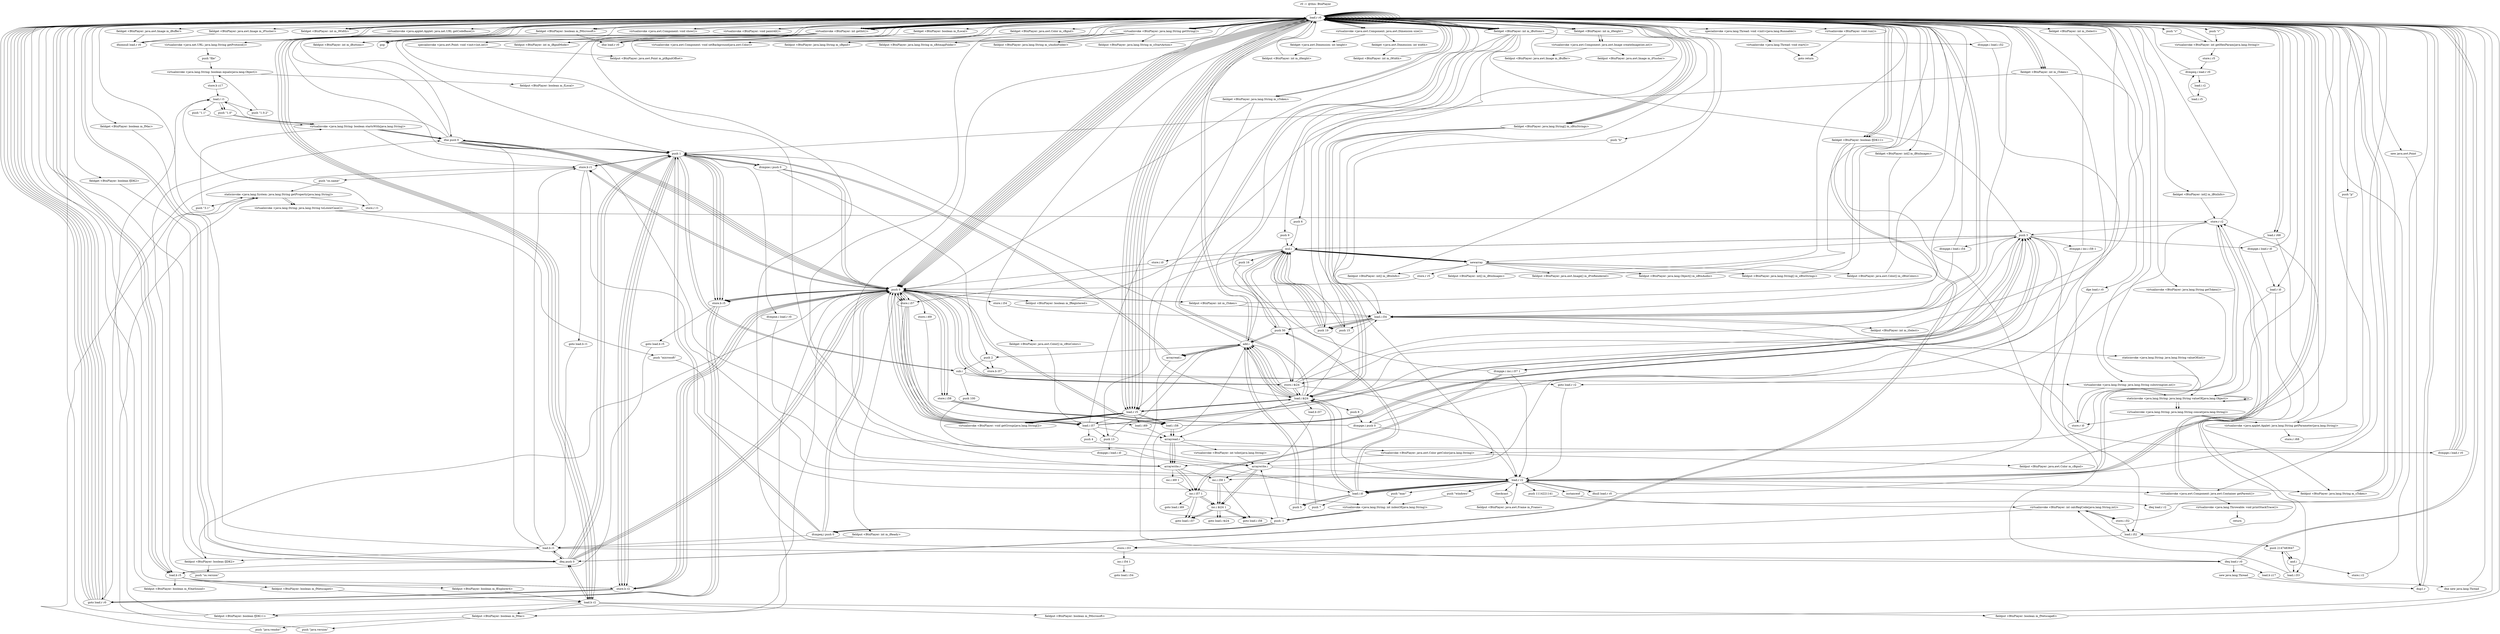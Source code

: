 digraph "" {
    "r0 := @this: BtnPlayer"
    "load.r r0"
    "r0 := @this: BtnPlayer"->"load.r r0";
    "load.r r0"->"load.r r0";
    "virtualinvoke <java.applet.Applet: java.net.URL getCodeBase()>"
    "load.r r0"->"virtualinvoke <java.applet.Applet: java.net.URL getCodeBase()>";
    "virtualinvoke <java.net.URL: java.lang.String getProtocol()>"
    "virtualinvoke <java.applet.Applet: java.net.URL getCodeBase()>"->"virtualinvoke <java.net.URL: java.lang.String getProtocol()>";
    "push \"file\""
    "virtualinvoke <java.net.URL: java.lang.String getProtocol()>"->"push \"file\"";
    "virtualinvoke <java.lang.String: boolean equals(java.lang.Object)>"
    "push \"file\""->"virtualinvoke <java.lang.String: boolean equals(java.lang.Object)>";
    "fieldput <BtnPlayer: boolean m_fLocal>"
    "virtualinvoke <java.lang.String: boolean equals(java.lang.Object)>"->"fieldput <BtnPlayer: boolean m_fLocal>";
    "fieldput <BtnPlayer: boolean m_fLocal>"->"load.r r0";
    "push 0"
    "load.r r0"->"push 0";
    "fieldput <BtnPlayer: boolean fJDK11>"
    "push 0"->"fieldput <BtnPlayer: boolean fJDK11>";
    "fieldput <BtnPlayer: boolean fJDK11>"->"load.r r0";
    "load.r r0"->"push 0";
    "fieldput <BtnPlayer: boolean fJDK2>"
    "push 0"->"fieldput <BtnPlayer: boolean fJDK2>";
    "fieldput <BtnPlayer: boolean fJDK2>"->"load.r r0";
    "load.r r0"->"push 0";
    "fieldput <BtnPlayer: boolean m_fMac>"
    "push 0"->"fieldput <BtnPlayer: boolean m_fMac>";
    "push \"java.version\""
    "fieldput <BtnPlayer: boolean m_fMac>"->"push \"java.version\"";
    "staticinvoke <java.lang.System: java.lang.String getProperty(java.lang.String)>"
    "push \"java.version\""->"staticinvoke <java.lang.System: java.lang.String getProperty(java.lang.String)>";
    "store.r r1"
    "staticinvoke <java.lang.System: java.lang.String getProperty(java.lang.String)>"->"store.r r1";
    "load.r r1"
    "store.r r1"->"load.r r1";
    "push \"1.0.2\""
    "load.r r1"->"push \"1.0.2\"";
    "push \"1.0.2\""->"virtualinvoke <java.lang.String: boolean equals(java.lang.Object)>";
    "store.b z17"
    "virtualinvoke <java.lang.String: boolean equals(java.lang.Object)>"->"store.b z17";
    "store.b z17"->"load.r r1";
    "push \"1.0\""
    "load.r r1"->"push \"1.0\"";
    "virtualinvoke <java.lang.String: boolean startsWith(java.lang.String)>"
    "push \"1.0\""->"virtualinvoke <java.lang.String: boolean startsWith(java.lang.String)>";
    "ifne push 0"
    "virtualinvoke <java.lang.String: boolean startsWith(java.lang.String)>"->"ifne push 0";
    "push 1"
    "ifne push 0"->"push 1";
    "store.b r2"
    "push 1"->"store.b r2";
    "goto load.r r0"
    "store.b r2"->"goto load.r r0";
    "goto load.r r0"->"load.r r0";
    "load.b r2"
    "load.r r0"->"load.b r2";
    "load.b r2"->"fieldput <BtnPlayer: boolean fJDK11>";
    "fieldput <BtnPlayer: boolean fJDK11>"->"load.r r1";
    "push \"1.1\""
    "load.r r1"->"push \"1.1\"";
    "push \"1.1\""->"virtualinvoke <java.lang.String: boolean startsWith(java.lang.String)>";
    "virtualinvoke <java.lang.String: boolean startsWith(java.lang.String)>"->"ifne push 0";
    "ifne push 0"->"load.r r1";
    "load.r r1"->"push \"1.0\"";
    "push \"1.0\""->"virtualinvoke <java.lang.String: boolean startsWith(java.lang.String)>";
    "virtualinvoke <java.lang.String: boolean startsWith(java.lang.String)>"->"ifne push 0";
    "ifne push 0"->"push 1";
    "store.b r1"
    "push 1"->"store.b r1";
    "store.b r1"->"goto load.r r0";
    "goto load.r r0"->"load.r r0";
    "load.b r1"
    "load.r r0"->"load.b r1";
    "load.b r1"->"fieldput <BtnPlayer: boolean fJDK2>";
    "push \"os.version\""
    "fieldput <BtnPlayer: boolean fJDK2>"->"push \"os.version\"";
    "push \"os.version\""->"staticinvoke <java.lang.System: java.lang.String getProperty(java.lang.String)>";
    "push \"3.1\""
    "staticinvoke <java.lang.System: java.lang.String getProperty(java.lang.String)>"->"push \"3.1\"";
    "push \"3.1\""->"virtualinvoke <java.lang.String: boolean startsWith(java.lang.String)>";
    "virtualinvoke <java.lang.String: boolean startsWith(java.lang.String)>"->"store.b r1";
    "push \"os.name\""
    "store.b r1"->"push \"os.name\"";
    "push \"os.name\""->"staticinvoke <java.lang.System: java.lang.String getProperty(java.lang.String)>";
    "virtualinvoke <java.lang.String: java.lang.String toLowerCase()>"
    "staticinvoke <java.lang.System: java.lang.String getProperty(java.lang.String)>"->"virtualinvoke <java.lang.String: java.lang.String toLowerCase()>";
    "store.r r2"
    "virtualinvoke <java.lang.String: java.lang.String toLowerCase()>"->"store.r r2";
    "load.r r2"
    "store.r r2"->"load.r r2";
    "push \"windows\""
    "load.r r2"->"push \"windows\"";
    "virtualinvoke <java.lang.String: int indexOf(java.lang.String)>"
    "push \"windows\""->"virtualinvoke <java.lang.String: int indexOf(java.lang.String)>";
    "push -1"
    "virtualinvoke <java.lang.String: int indexOf(java.lang.String)>"->"push -1";
    "ifcmpeq.i push 0"
    "push -1"->"ifcmpeq.i push 0";
    "ifcmpeq.i push 0"->"load.b r1";
    "load.b r1"->"ifne push 0";
    "ifne push 0"->"push 1";
    "push 1"->"store.b r1";
    "goto load.b r1"
    "store.b r1"->"goto load.b r1";
    "goto load.b r1"->"load.b r1";
    "load.b r1"->"store.b r1";
    "store.b r1"->"load.r r2";
    "push \"mac\""
    "load.r r2"->"push \"mac\"";
    "push \"mac\""->"virtualinvoke <java.lang.String: int indexOf(java.lang.String)>";
    "virtualinvoke <java.lang.String: int indexOf(java.lang.String)>"->"push -1";
    "push -1"->"ifcmpeq.i push 0";
    "ifcmpeq.i push 0"->"push 1";
    "push 1"->"store.b r2";
    "store.b r2"->"goto load.r r0";
    "goto load.r r0"->"load.r r0";
    "load.r r0"->"load.b r2";
    "load.b r2"->"fieldput <BtnPlayer: boolean m_fMac>";
    "push \"java.vendor\""
    "fieldput <BtnPlayer: boolean m_fMac>"->"push \"java.vendor\"";
    "push \"java.vendor\""->"staticinvoke <java.lang.System: java.lang.String getProperty(java.lang.String)>";
    "staticinvoke <java.lang.System: java.lang.String getProperty(java.lang.String)>"->"virtualinvoke <java.lang.String: java.lang.String toLowerCase()>";
    "push \"microsoft\""
    "virtualinvoke <java.lang.String: java.lang.String toLowerCase()>"->"push \"microsoft\"";
    "push \"microsoft\""->"virtualinvoke <java.lang.String: int indexOf(java.lang.String)>";
    "virtualinvoke <java.lang.String: int indexOf(java.lang.String)>"->"push -1";
    "push -1"->"ifcmpeq.i push 0";
    "ifcmpeq.i push 0"->"push 1";
    "push 1"->"store.b r2";
    "store.b r2"->"goto load.r r0";
    "goto load.r r0"->"load.r r0";
    "load.r r0"->"load.b r2";
    "fieldput <BtnPlayer: boolean m_fMicrosoft>"
    "load.b r2"->"fieldput <BtnPlayer: boolean m_fMicrosoft>";
    "fieldput <BtnPlayer: boolean m_fMicrosoft>"->"load.r r0";
    "fieldget <BtnPlayer: boolean m_fMicrosoft>"
    "load.r r0"->"fieldget <BtnPlayer: boolean m_fMicrosoft>";
    "fieldget <BtnPlayer: boolean m_fMicrosoft>"->"ifne push 0";
    "ifne push 0"->"push 1";
    "store.b r5"
    "push 1"->"store.b r5";
    "goto load.b r5"
    "store.b r5"->"goto load.b r5";
    "load.b r5"
    "goto load.b r5"->"load.b r5";
    "load.b r5"->"store.b r2";
    "store.b r2"->"load.r r0";
    "load.r r0"->"fieldget <BtnPlayer: boolean m_fMicrosoft>";
    "ifne load.r r0"
    "fieldget <BtnPlayer: boolean m_fMicrosoft>"->"ifne load.r r0";
    "ifne load.r r0"->"load.r r0";
    "fieldget <BtnPlayer: boolean m_fMac>"
    "load.r r0"->"fieldget <BtnPlayer: boolean m_fMac>";
    "ifeq push 0"
    "fieldget <BtnPlayer: boolean m_fMac>"->"ifeq push 0";
    "ifeq push 0"->"load.b r5";
    "load.b r5"->"ifne push 0";
    "ifne push 0"->"load.r r0";
    "fieldget <BtnPlayer: boolean fJDK11>"
    "load.r r0"->"fieldget <BtnPlayer: boolean fJDK11>";
    "fieldget <BtnPlayer: boolean fJDK11>"->"ifeq push 0";
    "ifeq push 0"->"push 1";
    "push 1"->"store.b r5";
    "store.b r5"->"goto load.r r0";
    "goto load.r r0"->"load.r r0";
    "load.r r0"->"load.b r5";
    "fieldput <BtnPlayer: boolean m_fExplorer4>"
    "load.b r5"->"fieldput <BtnPlayer: boolean m_fExplorer4>";
    "fieldput <BtnPlayer: boolean m_fExplorer4>"->"load.b r2";
    "load.b r2"->"ifeq push 0";
    "ifeq push 0"->"load.r r0";
    "load.r r0"->"fieldget <BtnPlayer: boolean fJDK11>";
    "fieldget <BtnPlayer: boolean fJDK11>"->"ifeq push 0";
    "ifeq push 0"->"load.b r1";
    "load.b r1"->"ifeq push 0";
    "ifeq push 0"->"push 1";
    "push 1"->"store.b r5";
    "store.b r5"->"goto load.r r0";
    "goto load.r r0"->"load.r r0";
    "load.r r0"->"load.b r5";
    "fieldput <BtnPlayer: boolean m_fNetscape4>"
    "load.b r5"->"fieldput <BtnPlayer: boolean m_fNetscape4>";
    "fieldput <BtnPlayer: boolean m_fNetscape4>"->"load.b r2";
    "load.b r2"->"ifeq push 0";
    "ifeq push 0"->"load.r r0";
    "fieldget <BtnPlayer: boolean fJDK2>"
    "load.r r0"->"fieldget <BtnPlayer: boolean fJDK2>";
    "fieldget <BtnPlayer: boolean fJDK2>"->"ifeq push 0";
    "ifeq push 0"->"push 1";
    "push 1"->"store.b r2";
    "store.b r2"->"goto load.r r0";
    "goto load.r r0"->"load.r r0";
    "load.r r0"->"load.b r2";
    "fieldput <BtnPlayer: boolean m_fNetscape6>"
    "load.b r2"->"fieldput <BtnPlayer: boolean m_fNetscape6>";
    "fieldput <BtnPlayer: boolean m_fNetscape6>"->"load.r r0";
    "load.r r0"->"load.r r0";
    "virtualinvoke <java.awt.Component: java.awt.Dimension size()>"
    "load.r r0"->"virtualinvoke <java.awt.Component: java.awt.Dimension size()>";
    "fieldget <java.awt.Dimension: int width>"
    "virtualinvoke <java.awt.Component: java.awt.Dimension size()>"->"fieldget <java.awt.Dimension: int width>";
    "fieldput <BtnPlayer: int m_iWidth>"
    "fieldget <java.awt.Dimension: int width>"->"fieldput <BtnPlayer: int m_iWidth>";
    "fieldput <BtnPlayer: int m_iWidth>"->"load.r r0";
    "load.r r0"->"load.r r0";
    "load.r r0"->"virtualinvoke <java.awt.Component: java.awt.Dimension size()>";
    "fieldget <java.awt.Dimension: int height>"
    "virtualinvoke <java.awt.Component: java.awt.Dimension size()>"->"fieldget <java.awt.Dimension: int height>";
    "fieldput <BtnPlayer: int m_iHeight>"
    "fieldget <java.awt.Dimension: int height>"->"fieldput <BtnPlayer: int m_iHeight>";
    "fieldput <BtnPlayer: int m_iHeight>"->"load.r r0";
    "fieldget <BtnPlayer: java.awt.Image m_iBuffer>"
    "load.r r0"->"fieldget <BtnPlayer: java.awt.Image m_iBuffer>";
    "ifnonnull load.r r0"
    "fieldget <BtnPlayer: java.awt.Image m_iBuffer>"->"ifnonnull load.r r0";
    "ifnonnull load.r r0"->"load.r r0";
    "load.r r0"->"load.r r0";
    "load.r r0"->"load.r r0";
    "fieldget <BtnPlayer: int m_iWidth>"
    "load.r r0"->"fieldget <BtnPlayer: int m_iWidth>";
    "fieldget <BtnPlayer: int m_iWidth>"->"load.r r0";
    "fieldget <BtnPlayer: int m_iHeight>"
    "load.r r0"->"fieldget <BtnPlayer: int m_iHeight>";
    "virtualinvoke <java.awt.Component: java.awt.Image createImage(int,int)>"
    "fieldget <BtnPlayer: int m_iHeight>"->"virtualinvoke <java.awt.Component: java.awt.Image createImage(int,int)>";
    "fieldput <BtnPlayer: java.awt.Image m_iBuffer>"
    "virtualinvoke <java.awt.Component: java.awt.Image createImage(int,int)>"->"fieldput <BtnPlayer: java.awt.Image m_iBuffer>";
    "fieldput <BtnPlayer: java.awt.Image m_iBuffer>"->"load.r r0";
    "fieldget <BtnPlayer: java.awt.Image m_iFlusher>"
    "load.r r0"->"fieldget <BtnPlayer: java.awt.Image m_iFlusher>";
    "fieldget <BtnPlayer: java.awt.Image m_iFlusher>"->"ifnonnull load.r r0";
    "ifnonnull load.r r0"->"load.r r0";
    "load.r r0"->"load.r r0";
    "load.r r0"->"load.r r0";
    "load.r r0"->"fieldget <BtnPlayer: int m_iWidth>";
    "fieldget <BtnPlayer: int m_iWidth>"->"load.r r0";
    "load.r r0"->"fieldget <BtnPlayer: int m_iHeight>";
    "fieldget <BtnPlayer: int m_iHeight>"->"virtualinvoke <java.awt.Component: java.awt.Image createImage(int,int)>";
    "fieldput <BtnPlayer: java.awt.Image m_iFlusher>"
    "virtualinvoke <java.awt.Component: java.awt.Image createImage(int,int)>"->"fieldput <BtnPlayer: java.awt.Image m_iFlusher>";
    "fieldput <BtnPlayer: java.awt.Image m_iFlusher>"->"load.r r0";
    "virtualinvoke <java.awt.Component: java.awt.Container getParent()>"
    "load.r r0"->"virtualinvoke <java.awt.Component: java.awt.Container getParent()>";
    "virtualinvoke <java.awt.Component: java.awt.Container getParent()>"->"store.r r2";
    "store.r r2"->"load.r r2";
    "ifnull load.r r0"
    "load.r r2"->"ifnull load.r r0";
    "ifnull load.r r0"->"load.r r2";
    "instanceof"
    "load.r r2"->"instanceof";
    "ifeq load.r r2"
    "instanceof"->"ifeq load.r r2";
    "ifeq load.r r2"->"load.r r0";
    "load.r r0"->"load.r r2";
    "checkcast"
    "load.r r2"->"checkcast";
    "fieldput <BtnPlayer: java.awt.Frame m_Frame>"
    "checkcast"->"fieldput <BtnPlayer: java.awt.Frame m_Frame>";
    "fieldput <BtnPlayer: java.awt.Frame m_Frame>"->"load.r r2";
    "load.r r2"->"virtualinvoke <java.awt.Component: java.awt.Container getParent()>";
    "virtualinvoke <java.awt.Component: java.awt.Container getParent()>"->"store.r r2";
    "goto load.r r2"
    "store.r r2"->"goto load.r r2";
    "virtualinvoke <java.lang.Throwable: void printStackTrace()>"
    "virtualinvoke <java.awt.Component: java.awt.Container getParent()>"->"virtualinvoke <java.lang.Throwable: void printStackTrace()>";
    "return"
    "virtualinvoke <java.lang.Throwable: void printStackTrace()>"->"return";
    "ifnull load.r r0"->"load.r r0";
    "push \"p\""
    "load.r r0"->"push \"p\"";
    "virtualinvoke <java.applet.Applet: java.lang.String getParameter(java.lang.String)>"
    "push \"p\""->"virtualinvoke <java.applet.Applet: java.lang.String getParameter(java.lang.String)>";
    "virtualinvoke <java.applet.Applet: java.lang.String getParameter(java.lang.String)>"->"store.r r2";
    "store.r r2"->"load.r r0";
    "load.r r0"->"load.r r2";
    "fieldput <BtnPlayer: java.lang.String m_sToken>"
    "load.r r2"->"fieldput <BtnPlayer: java.lang.String m_sToken>";
    "fieldput <BtnPlayer: java.lang.String m_sToken>"->"load.r r0";
    "load.r r0"->"push 0";
    "fieldput <BtnPlayer: int m_iToken>"
    "push 0"->"fieldput <BtnPlayer: int m_iToken>";
    "fieldput <BtnPlayer: int m_iToken>"->"load.r r0";
    "load.r r0"->"load.r r0";
    "virtualinvoke <BtnPlayer: int getInt()>"
    "load.r r0"->"virtualinvoke <BtnPlayer: int getInt()>";
    "fieldput <BtnPlayer: int m_iButtons>"
    "virtualinvoke <BtnPlayer: int getInt()>"->"fieldput <BtnPlayer: int m_iButtons>";
    "fieldput <BtnPlayer: int m_iButtons>"->"load.r r0";
    "load.r r0"->"virtualinvoke <BtnPlayer: int getInt()>";
    "pop"
    "virtualinvoke <BtnPlayer: int getInt()>"->"pop";
    "pop"->"load.r r0";
    "load.r r0"->"virtualinvoke <BtnPlayer: int getInt()>";
    "virtualinvoke <BtnPlayer: int getInt()>"->"pop";
    "pop"->"load.r r0";
    "load.r r0"->"load.r r0";
    "load.r r0"->"load.r r0";
    "virtualinvoke <BtnPlayer: java.lang.String getToken()>"
    "load.r r0"->"virtualinvoke <BtnPlayer: java.lang.String getToken()>";
    "virtualinvoke <BtnPlayer: java.awt.Color getColor(java.lang.String)>"
    "virtualinvoke <BtnPlayer: java.lang.String getToken()>"->"virtualinvoke <BtnPlayer: java.awt.Color getColor(java.lang.String)>";
    "fieldput <BtnPlayer: java.awt.Color m_cBgnd>"
    "virtualinvoke <BtnPlayer: java.awt.Color getColor(java.lang.String)>"->"fieldput <BtnPlayer: java.awt.Color m_cBgnd>";
    "fieldput <BtnPlayer: java.awt.Color m_cBgnd>"->"load.r r0";
    "load.r r0"->"load.r r0";
    "fieldget <BtnPlayer: java.awt.Color m_cBgnd>"
    "load.r r0"->"fieldget <BtnPlayer: java.awt.Color m_cBgnd>";
    "virtualinvoke <java.awt.Component: void setBackground(java.awt.Color)>"
    "fieldget <BtnPlayer: java.awt.Color m_cBgnd>"->"virtualinvoke <java.awt.Component: void setBackground(java.awt.Color)>";
    "virtualinvoke <java.awt.Component: void setBackground(java.awt.Color)>"->"load.r r0";
    "virtualinvoke <java.awt.Component: void show()>"
    "load.r r0"->"virtualinvoke <java.awt.Component: void show()>";
    "virtualinvoke <java.awt.Component: void show()>"->"load.r r0";
    "virtualinvoke <BtnPlayer: void paintAll()>"
    "load.r r0"->"virtualinvoke <BtnPlayer: void paintAll()>";
    "virtualinvoke <BtnPlayer: void paintAll()>"->"load.r r0";
    "load.r r0"->"load.r r0";
    "load.r r0"->"virtualinvoke <BtnPlayer: int getInt()>";
    "fieldput <BtnPlayer: int m_iBgndMode>"
    "virtualinvoke <BtnPlayer: int getInt()>"->"fieldput <BtnPlayer: int m_iBgndMode>";
    "fieldput <BtnPlayer: int m_iBgndMode>"->"load.r r0";
    "load.r r0"->"load.r r0";
    "virtualinvoke <BtnPlayer: java.lang.String getString()>"
    "load.r r0"->"virtualinvoke <BtnPlayer: java.lang.String getString()>";
    "fieldput <BtnPlayer: java.lang.String m_sBgnd>"
    "virtualinvoke <BtnPlayer: java.lang.String getString()>"->"fieldput <BtnPlayer: java.lang.String m_sBgnd>";
    "fieldput <BtnPlayer: java.lang.String m_sBgnd>"->"load.r r0";
    "new java.awt.Point"
    "load.r r0"->"new java.awt.Point";
    "dup1.r"
    "new java.awt.Point"->"dup1.r";
    "dup1.r"->"load.r r0";
    "load.r r0"->"virtualinvoke <BtnPlayer: int getInt()>";
    "virtualinvoke <BtnPlayer: int getInt()>"->"load.r r0";
    "load.r r0"->"virtualinvoke <BtnPlayer: int getInt()>";
    "specialinvoke <java.awt.Point: void <init>(int,int)>"
    "virtualinvoke <BtnPlayer: int getInt()>"->"specialinvoke <java.awt.Point: void <init>(int,int)>";
    "fieldput <BtnPlayer: java.awt.Point m_ptBgndOffset>"
    "specialinvoke <java.awt.Point: void <init>(int,int)>"->"fieldput <BtnPlayer: java.awt.Point m_ptBgndOffset>";
    "fieldput <BtnPlayer: java.awt.Point m_ptBgndOffset>"->"load.r r0";
    "load.r r0"->"virtualinvoke <BtnPlayer: int getInt()>";
    "virtualinvoke <BtnPlayer: int getInt()>"->"push 1";
    "ifcmpne.i push 0"
    "push 1"->"ifcmpne.i push 0";
    "ifcmpne.i push 0"->"push 1";
    "push 1"->"store.b r5";
    "store.b r5"->"goto load.r r0";
    "goto load.r r0"->"load.r r0";
    "load.r r0"->"load.b r5";
    "fieldput <BtnPlayer: boolean m_fOneSound>"
    "load.b r5"->"fieldput <BtnPlayer: boolean m_fOneSound>";
    "fieldput <BtnPlayer: boolean m_fOneSound>"->"load.r r0";
    "load.r r0"->"load.r r0";
    "load.r r0"->"virtualinvoke <BtnPlayer: java.lang.String getString()>";
    "fieldput <BtnPlayer: java.lang.String m_sBitmapFolder>"
    "virtualinvoke <BtnPlayer: java.lang.String getString()>"->"fieldput <BtnPlayer: java.lang.String m_sBitmapFolder>";
    "fieldput <BtnPlayer: java.lang.String m_sBitmapFolder>"->"load.r r0";
    "load.r r0"->"load.r r0";
    "load.r r0"->"virtualinvoke <BtnPlayer: java.lang.String getString()>";
    "fieldput <BtnPlayer: java.lang.String m_sAudioFolder>"
    "virtualinvoke <BtnPlayer: java.lang.String getString()>"->"fieldput <BtnPlayer: java.lang.String m_sAudioFolder>";
    "fieldput <BtnPlayer: java.lang.String m_sAudioFolder>"->"load.r r0";
    "load.r r0"->"load.r r0";
    "load.r r0"->"virtualinvoke <BtnPlayer: java.lang.String getString()>";
    "fieldput <BtnPlayer: java.lang.String m_sStartAction>"
    "virtualinvoke <BtnPlayer: java.lang.String getString()>"->"fieldput <BtnPlayer: java.lang.String m_sStartAction>";
    "fieldput <BtnPlayer: java.lang.String m_sStartAction>"->"load.r r0";
    "load.r r0"->"load.r r2";
    "push 1114221141"
    "load.r r2"->"push 1114221141";
    "virtualinvoke <BtnPlayer: int calcRegCode(java.lang.String,int)>"
    "push 1114221141"->"virtualinvoke <BtnPlayer: int calcRegCode(java.lang.String,int)>";
    "store.i i52"
    "virtualinvoke <BtnPlayer: int calcRegCode(java.lang.String,int)>"->"store.i i52";
    "load.i i52"
    "store.i i52"->"load.i i52";
    "store.i i53"
    "load.i i52"->"store.i i53";
    "store.i i53"->"load.r r0";
    "load.r r0"->"load.r r0";
    "fieldget <BtnPlayer: int m_iButtons>"
    "load.r r0"->"fieldget <BtnPlayer: int m_iButtons>";
    "push 50"
    "fieldget <BtnPlayer: int m_iButtons>"->"push 50";
    "mul.i"
    "push 50"->"mul.i";
    "newarray"
    "mul.i"->"newarray";
    "fieldput <BtnPlayer: int[] m_iBtnInfo>"
    "newarray"->"fieldput <BtnPlayer: int[] m_iBtnInfo>";
    "fieldput <BtnPlayer: int[] m_iBtnInfo>"->"load.r r0";
    "load.r r0"->"load.r r0";
    "load.r r0"->"fieldget <BtnPlayer: int m_iButtons>";
    "push 3"
    "fieldget <BtnPlayer: int m_iButtons>"->"push 3";
    "push 3"->"mul.i";
    "mul.i"->"newarray";
    "fieldput <BtnPlayer: int[] m_iBtnImages>"
    "newarray"->"fieldput <BtnPlayer: int[] m_iBtnImages>";
    "fieldput <BtnPlayer: int[] m_iBtnImages>"->"load.r r0";
    "load.r r0"->"load.r r0";
    "load.r r0"->"fieldget <BtnPlayer: int m_iButtons>";
    "push 6"
    "fieldget <BtnPlayer: int m_iButtons>"->"push 6";
    "push 6"->"mul.i";
    "mul.i"->"newarray";
    "fieldput <BtnPlayer: java.awt.Image[] m_iPreRendered>"
    "newarray"->"fieldput <BtnPlayer: java.awt.Image[] m_iPreRendered>";
    "fieldput <BtnPlayer: java.awt.Image[] m_iPreRendered>"->"load.r r0";
    "load.r r0"->"load.r r0";
    "load.r r0"->"fieldget <BtnPlayer: int m_iButtons>";
    "push 9"
    "fieldget <BtnPlayer: int m_iButtons>"->"push 9";
    "push 9"->"mul.i";
    "mul.i"->"newarray";
    "fieldput <BtnPlayer: java.lang.Object[] m_oBtnAudio>"
    "newarray"->"fieldput <BtnPlayer: java.lang.Object[] m_oBtnAudio>";
    "fieldput <BtnPlayer: java.lang.Object[] m_oBtnAudio>"->"load.r r0";
    "load.r r0"->"load.r r0";
    "load.r r0"->"fieldget <BtnPlayer: int m_iButtons>";
    "push 19"
    "fieldget <BtnPlayer: int m_iButtons>"->"push 19";
    "push 19"->"mul.i";
    "mul.i"->"newarray";
    "fieldput <BtnPlayer: java.lang.String[] m_sBtnStrings>"
    "newarray"->"fieldput <BtnPlayer: java.lang.String[] m_sBtnStrings>";
    "fieldput <BtnPlayer: java.lang.String[] m_sBtnStrings>"->"load.r r0";
    "load.r r0"->"load.r r0";
    "load.r r0"->"fieldget <BtnPlayer: int m_iButtons>";
    "push 15"
    "fieldget <BtnPlayer: int m_iButtons>"->"push 15";
    "push 15"->"mul.i";
    "mul.i"->"newarray";
    "fieldput <BtnPlayer: java.awt.Color[] m_cBtnColors>"
    "newarray"->"fieldput <BtnPlayer: java.awt.Color[] m_cBtnColors>";
    "fieldput <BtnPlayer: java.awt.Color[] m_cBtnColors>"->"load.r r0";
    "fieldget <BtnPlayer: int[] m_iBtnInfo>"
    "load.r r0"->"fieldget <BtnPlayer: int[] m_iBtnInfo>";
    "fieldget <BtnPlayer: int[] m_iBtnInfo>"->"store.r r2";
    "store.r r2"->"push 3";
    "push 3"->"newarray";
    "store.r r5"
    "newarray"->"store.r r5";
    "store.r r5"->"push 0";
    "store.i i54"
    "push 0"->"store.i i54";
    "load.i i54"
    "store.i i54"->"load.i i54";
    "load.i i54"->"load.r r0";
    "load.r r0"->"fieldget <BtnPlayer: int m_iButtons>";
    "ifcmpge.i load.i i52"
    "fieldget <BtnPlayer: int m_iButtons>"->"ifcmpge.i load.i i52";
    "ifcmpge.i load.i i52"->"load.r r0";
    "push \"b\""
    "load.r r0"->"push \"b\"";
    "push \"b\""->"load.i i54";
    "staticinvoke <java.lang.String: java.lang.String valueOf(int)>"
    "load.i i54"->"staticinvoke <java.lang.String: java.lang.String valueOf(int)>";
    "staticinvoke <java.lang.String: java.lang.String valueOf(java.lang.Object)>"
    "staticinvoke <java.lang.String: java.lang.String valueOf(int)>"->"staticinvoke <java.lang.String: java.lang.String valueOf(java.lang.Object)>";
    "virtualinvoke <java.lang.String: java.lang.String concat(java.lang.String)>"
    "staticinvoke <java.lang.String: java.lang.String valueOf(java.lang.Object)>"->"virtualinvoke <java.lang.String: java.lang.String concat(java.lang.String)>";
    "virtualinvoke <java.lang.String: java.lang.String concat(java.lang.String)>"->"virtualinvoke <java.applet.Applet: java.lang.String getParameter(java.lang.String)>";
    "store.r r68"
    "virtualinvoke <java.applet.Applet: java.lang.String getParameter(java.lang.String)>"->"store.r r68";
    "store.r r68"->"load.r r0";
    "load.r r68"
    "load.r r0"->"load.r r68";
    "load.r r68"->"fieldput <BtnPlayer: java.lang.String m_sToken>";
    "fieldput <BtnPlayer: java.lang.String m_sToken>"->"load.r r0";
    "load.r r0"->"push 0";
    "push 0"->"fieldput <BtnPlayer: int m_iToken>";
    "fieldput <BtnPlayer: int m_iToken>"->"load.i i54";
    "load.i i54"->"push 50";
    "push 50"->"mul.i";
    "store.i i0"
    "mul.i"->"store.i i0";
    "store.i i0"->"push 0";
    "store.i $i24"
    "push 0"->"store.i $i24";
    "load.i $i24"
    "store.i $i24"->"load.i $i24";
    "push 8"
    "load.i $i24"->"push 8";
    "ifcmpge.i push 0"
    "push 8"->"ifcmpge.i push 0";
    "ifcmpge.i push 0"->"load.r r2";
    "load.i i0"
    "load.r r2"->"load.i i0";
    "load.i i0"->"load.i $i24";
    "add.i"
    "load.i $i24"->"add.i";
    "add.i"->"load.r r0";
    "load.r r0"->"virtualinvoke <BtnPlayer: int getInt()>";
    "arraywrite.i"
    "virtualinvoke <BtnPlayer: int getInt()>"->"arraywrite.i";
    "inc.i $i24 1"
    "arraywrite.i"->"inc.i $i24 1";
    "goto load.i $i24"
    "inc.i $i24 1"->"goto load.i $i24";
    "ifcmpge.i push 0"->"push 0";
    "store.i i57"
    "push 0"->"store.i i57";
    "load.i i57"
    "store.i i57"->"load.i i57";
    "push 13"
    "load.i i57"->"push 13";
    "ifcmpge.i load.i i0"
    "push 13"->"ifcmpge.i load.i i0";
    "ifcmpge.i load.i i0"->"load.r r0";
    "load.r r5"
    "load.r r0"->"load.r r5";
    "virtualinvoke <BtnPlayer: void getGroup(java.lang.String[])>"
    "load.r r5"->"virtualinvoke <BtnPlayer: void getGroup(java.lang.String[])>";
    "virtualinvoke <BtnPlayer: void getGroup(java.lang.String[])>"->"push 0";
    "store.i i58"
    "push 0"->"store.i i58";
    "load.i i58"
    "store.i i58"->"load.i i58";
    "load.i i58"->"push 3";
    "ifcmpge.i inc.i i57 1"
    "push 3"->"ifcmpge.i inc.i i57 1";
    "ifcmpge.i inc.i i57 1"->"load.r r2";
    "load.r r2"->"load.i i0";
    "load.i i0"->"load.i $i24";
    "load.i $i24"->"add.i";
    "add.i"->"load.r r0";
    "load.r r0"->"load.r r5";
    "load.r r5"->"load.i i58";
    "arrayread.r"
    "load.i i58"->"arrayread.r";
    "virtualinvoke <BtnPlayer: int toInt(java.lang.String)>"
    "arrayread.r"->"virtualinvoke <BtnPlayer: int toInt(java.lang.String)>";
    "virtualinvoke <BtnPlayer: int toInt(java.lang.String)>"->"arraywrite.i";
    "inc.i i58 1"
    "arraywrite.i"->"inc.i i58 1";
    "inc.i i58 1"->"inc.i $i24 1";
    "goto load.i i58"
    "inc.i $i24 1"->"goto load.i i58";
    "inc.i i57 1"
    "ifcmpge.i inc.i i57 1"->"inc.i i57 1";
    "goto load.i i57"
    "inc.i i57 1"->"goto load.i i57";
    "ifcmpge.i load.i i0"->"load.i i0";
    "load.i i0"->"push 50";
    "push 50"->"add.i";
    "add.i"->"push 1";
    "sub.i"
    "push 1"->"sub.i";
    "sub.i"->"store.i $i24";
    "store.i $i24"->"load.r r2";
    "load.r r2"->"load.i i0";
    "push 5"
    "load.i i0"->"push 5";
    "push 5"->"add.i";
    "arrayread.i"
    "add.i"->"arrayread.i";
    "arrayread.i"->"push 1";
    "push 1"->"ifcmpne.i push 0";
    "push 2"
    "ifcmpne.i push 0"->"push 2";
    "store.b i57"
    "push 2"->"store.b i57";
    "store.b i57"->"goto load.r r2";
    "goto load.r r2"->"load.r r2";
    "load.r r2"->"load.i $i24";
    "load.b i57"
    "load.i $i24"->"load.b i57";
    "load.b i57"->"arraywrite.i";
    "arraywrite.i"->"load.r r2";
    "load.r r2"->"load.i i0";
    "load.i i0"->"push 50";
    "push 50"->"add.i";
    "add.i"->"push 2";
    "push 2"->"sub.i";
    "push 100"
    "sub.i"->"push 100";
    "push 100"->"arraywrite.i";
    "arraywrite.i"->"load.r r0";
    "fieldget <BtnPlayer: int m_iSelect>"
    "load.r r0"->"fieldget <BtnPlayer: int m_iSelect>";
    "ifge load.r r0"
    "fieldget <BtnPlayer: int m_iSelect>"->"ifge load.r r0";
    "ifge load.r r0"->"load.r r2";
    "load.r r2"->"load.i i0";
    "push 7"
    "load.i i0"->"push 7";
    "push 7"->"add.i";
    "add.i"->"arrayread.i";
    "arrayread.i"->"push 1";
    "ifcmpne.i load.r r0"
    "push 1"->"ifcmpne.i load.r r0";
    "ifcmpne.i load.r r0"->"load.r r2";
    "load.r r2"->"load.i i0";
    "load.i i0"->"push 5";
    "push 5"->"add.i";
    "add.i"->"arrayread.i";
    "ifeq load.r r0"
    "arrayread.i"->"ifeq load.r r0";
    "ifeq load.r r0"->"load.r r0";
    "load.r r0"->"load.i i54";
    "fieldput <BtnPlayer: int m_iSelect>"
    "load.i i54"->"fieldput <BtnPlayer: int m_iSelect>";
    "fieldput <BtnPlayer: int m_iSelect>"->"load.r r0";
    "fieldget <BtnPlayer: java.lang.String m_sToken>"
    "load.r r0"->"fieldget <BtnPlayer: java.lang.String m_sToken>";
    "fieldget <BtnPlayer: java.lang.String m_sToken>"->"push 0";
    "push 0"->"load.r r0";
    "fieldget <BtnPlayer: int m_iToken>"
    "load.r r0"->"fieldget <BtnPlayer: int m_iToken>";
    "virtualinvoke <java.lang.String: java.lang.String substring(int,int)>"
    "fieldget <BtnPlayer: int m_iToken>"->"virtualinvoke <java.lang.String: java.lang.String substring(int,int)>";
    "store.r i0"
    "virtualinvoke <java.lang.String: java.lang.String substring(int,int)>"->"store.r i0";
    "store.r i0"->"load.r r0";
    "load.r r0"->"load.r r5";
    "load.r r5"->"virtualinvoke <BtnPlayer: void getGroup(java.lang.String[])>";
    "virtualinvoke <BtnPlayer: void getGroup(java.lang.String[])>"->"push 0";
    "push 0"->"store.i $i24";
    "store.i $i24"->"load.i $i24";
    "load.i $i24"->"push 3";
    "ifcmpge.i load.i i54"
    "push 3"->"ifcmpge.i load.i i54";
    "ifcmpge.i load.i i54"->"load.r r0";
    "fieldget <BtnPlayer: java.lang.String[] m_sBtnStrings>"
    "load.r r0"->"fieldget <BtnPlayer: java.lang.String[] m_sBtnStrings>";
    "fieldget <BtnPlayer: java.lang.String[] m_sBtnStrings>"->"load.i i54";
    "load.i i54"->"push 19";
    "push 19"->"mul.i";
    "mul.i"->"push 13";
    "push 13"->"add.i";
    "add.i"->"load.i $i24";
    "load.i $i24"->"add.i";
    "add.i"->"load.r r5";
    "load.r r5"->"load.i $i24";
    "load.i $i24"->"arrayread.r";
    "arraywrite.r"
    "arrayread.r"->"arraywrite.r";
    "arraywrite.r"->"load.r r0";
    "fieldget <BtnPlayer: int[] m_iBtnImages>"
    "load.r r0"->"fieldget <BtnPlayer: int[] m_iBtnImages>";
    "fieldget <BtnPlayer: int[] m_iBtnImages>"->"load.i i54";
    "load.i i54"->"push 3";
    "push 3"->"mul.i";
    "mul.i"->"load.i $i24";
    "load.i $i24"->"add.i";
    "add.i"->"push -1";
    "push -1"->"arraywrite.i";
    "arraywrite.i"->"inc.i $i24 1";
    "inc.i $i24 1"->"goto load.i $i24";
    "ifcmpge.i load.i i54"->"load.i i54";
    "load.i i54"->"push 19";
    "push 19"->"mul.i";
    "mul.i"->"store.i $i24";
    "store.i $i24"->"push 0";
    "push 0"->"store.i i57";
    "store.i i57"->"load.i i57";
    "load.i i57"->"push 3";
    "push 3"->"ifcmpge.i push 0";
    "ifcmpge.i push 0"->"load.r r0";
    "load.r r0"->"load.r r5";
    "load.r r5"->"virtualinvoke <BtnPlayer: void getGroup(java.lang.String[])>";
    "virtualinvoke <BtnPlayer: void getGroup(java.lang.String[])>"->"push 0";
    "push 0"->"store.i i58";
    "store.i i58"->"load.i i58";
    "load.i i58"->"push 3";
    "push 3"->"ifcmpge.i inc.i i57 1";
    "ifcmpge.i inc.i i57 1"->"load.r r0";
    "load.r r0"->"fieldget <BtnPlayer: java.lang.String[] m_sBtnStrings>";
    "fieldget <BtnPlayer: java.lang.String[] m_sBtnStrings>"->"load.i $i24";
    "load.i $i24"->"load.r r5";
    "load.r r5"->"load.i i58";
    "load.i i58"->"arrayread.r";
    "arrayread.r"->"arraywrite.r";
    "arraywrite.r"->"inc.i i58 1";
    "inc.i i58 1"->"inc.i $i24 1";
    "inc.i $i24 1"->"goto load.i i58";
    "ifcmpge.i inc.i i57 1"->"inc.i i57 1";
    "inc.i i57 1"->"goto load.i i57";
    "ifcmpge.i push 0"->"push 0";
    "push 0"->"store.i i57";
    "store.i i57"->"load.i i57";
    "push 4"
    "load.i i57"->"push 4";
    "ifcmpge.i load.r r0"
    "push 4"->"ifcmpge.i load.r r0";
    "ifcmpge.i load.r r0"->"load.r r0";
    "load.r r0"->"fieldget <BtnPlayer: java.lang.String[] m_sBtnStrings>";
    "fieldget <BtnPlayer: java.lang.String[] m_sBtnStrings>"->"load.i $i24";
    "load.i $i24"->"load.r r0";
    "load.r r0"->"virtualinvoke <BtnPlayer: java.lang.String getString()>";
    "virtualinvoke <BtnPlayer: java.lang.String getString()>"->"arraywrite.r";
    "arraywrite.r"->"inc.i i57 1";
    "inc.i i57 1"->"inc.i $i24 1";
    "inc.i $i24 1"->"goto load.i i57";
    "ifcmpge.i load.r r0"->"load.r r0";
    "load.r r0"->"fieldget <BtnPlayer: int m_iToken>";
    "fieldget <BtnPlayer: int m_iToken>"->"store.i $i24";
    "store.i $i24"->"load.i i54";
    "load.i i54"->"push 15";
    "push 15"->"mul.i";
    "mul.i"->"store.i i57";
    "store.i i57"->"push 0";
    "push 0"->"store.i i58";
    "store.i i58"->"load.i i58";
    "load.i i58"->"push 3";
    "ifcmpge.i load.r i0"
    "push 3"->"ifcmpge.i load.r i0";
    "ifcmpge.i load.r i0"->"load.r r0";
    "load.r r0"->"load.r r5";
    "load.r r5"->"virtualinvoke <BtnPlayer: void getGroup(java.lang.String[])>";
    "virtualinvoke <BtnPlayer: void getGroup(java.lang.String[])>"->"push 0";
    "store.i i69"
    "push 0"->"store.i i69";
    "load.i i69"
    "store.i i69"->"load.i i69";
    "load.i i69"->"push 3";
    "ifcmpge.i inc.i i58 1"
    "push 3"->"ifcmpge.i inc.i i58 1";
    "ifcmpge.i inc.i i58 1"->"load.r r0";
    "fieldget <BtnPlayer: java.awt.Color[] m_cBtnColors>"
    "load.r r0"->"fieldget <BtnPlayer: java.awt.Color[] m_cBtnColors>";
    "fieldget <BtnPlayer: java.awt.Color[] m_cBtnColors>"->"load.i i57";
    "load.i i57"->"load.r r0";
    "load.r r0"->"load.r r5";
    "load.r r5"->"load.i i69";
    "load.i i69"->"arrayread.r";
    "arrayread.r"->"virtualinvoke <BtnPlayer: java.awt.Color getColor(java.lang.String)>";
    "virtualinvoke <BtnPlayer: java.awt.Color getColor(java.lang.String)>"->"arraywrite.r";
    "inc.i i69 1"
    "arraywrite.r"->"inc.i i69 1";
    "inc.i i69 1"->"inc.i i57 1";
    "goto load.i i69"
    "inc.i i57 1"->"goto load.i i69";
    "ifcmpge.i inc.i i58 1"->"inc.i i58 1";
    "inc.i i58 1"->"goto load.i i58";
    "load.r i0"
    "ifcmpge.i load.r i0"->"load.r i0";
    "load.r i0"->"staticinvoke <java.lang.String: java.lang.String valueOf(java.lang.Object)>";
    "staticinvoke <java.lang.String: java.lang.String valueOf(java.lang.Object)>"->"staticinvoke <java.lang.String: java.lang.String valueOf(java.lang.Object)>";
    "staticinvoke <java.lang.String: java.lang.String valueOf(java.lang.Object)>"->"load.r r0";
    "load.r r0"->"fieldget <BtnPlayer: java.lang.String m_sToken>";
    "fieldget <BtnPlayer: java.lang.String m_sToken>"->"load.i $i24";
    "load.i $i24"->"load.r r0";
    "load.r r0"->"fieldget <BtnPlayer: int m_iToken>";
    "fieldget <BtnPlayer: int m_iToken>"->"push 1";
    "push 1"->"sub.i";
    "sub.i"->"virtualinvoke <java.lang.String: java.lang.String substring(int,int)>";
    "virtualinvoke <java.lang.String: java.lang.String substring(int,int)>"->"staticinvoke <java.lang.String: java.lang.String valueOf(java.lang.Object)>";
    "staticinvoke <java.lang.String: java.lang.String valueOf(java.lang.Object)>"->"staticinvoke <java.lang.String: java.lang.String valueOf(java.lang.Object)>";
    "staticinvoke <java.lang.String: java.lang.String valueOf(java.lang.Object)>"->"virtualinvoke <java.lang.String: java.lang.String concat(java.lang.String)>";
    "virtualinvoke <java.lang.String: java.lang.String concat(java.lang.String)>"->"store.r i0";
    "store.r i0"->"load.i i54";
    "load.i i54"->"push 19";
    "push 19"->"mul.i";
    "push 16"
    "mul.i"->"push 16";
    "push 16"->"add.i";
    "add.i"->"store.i $i24";
    "store.i $i24"->"load.r r0";
    "load.r r0"->"load.r r5";
    "load.r r5"->"virtualinvoke <BtnPlayer: void getGroup(java.lang.String[])>";
    "virtualinvoke <BtnPlayer: void getGroup(java.lang.String[])>"->"push 0";
    "push 0"->"store.i i57";
    "store.i i57"->"load.i i57";
    "load.i i57"->"push 3";
    "push 3"->"ifcmpge.i load.r r0";
    "ifcmpge.i load.r r0"->"load.r r0";
    "load.r r0"->"fieldget <BtnPlayer: java.lang.String[] m_sBtnStrings>";
    "fieldget <BtnPlayer: java.lang.String[] m_sBtnStrings>"->"load.i $i24";
    "load.i $i24"->"load.r r5";
    "load.r r5"->"load.i i57";
    "load.i i57"->"arrayread.r";
    "arrayread.r"->"arraywrite.r";
    "arraywrite.r"->"inc.i i57 1";
    "inc.i i57 1"->"inc.i $i24 1";
    "inc.i $i24 1"->"goto load.i i57";
    "ifcmpge.i load.r r0"->"load.r r0";
    "load.r r0"->"load.r r68";
    "load.r r68"->"load.i i52";
    "load.i i52"->"virtualinvoke <BtnPlayer: int calcRegCode(java.lang.String,int)>";
    "virtualinvoke <BtnPlayer: int calcRegCode(java.lang.String,int)>"->"store.i i52";
    "store.i i52"->"load.r r0";
    "load.r r0"->"load.r i0";
    "load.i i53"
    "load.r i0"->"load.i i53";
    "load.i i53"->"virtualinvoke <BtnPlayer: int calcRegCode(java.lang.String,int)>";
    "virtualinvoke <BtnPlayer: int calcRegCode(java.lang.String,int)>"->"store.i i53";
    "inc.i i54 1"
    "store.i i53"->"inc.i i54 1";
    "goto load.i i54"
    "inc.i i54 1"->"goto load.i i54";
    "ifcmpne.i push 0"->"push 0";
    "push 0"->"store.b i57";
    "ifcmpge.i load.i i52"->"load.i i52";
    "push 2147483647"
    "load.i i52"->"push 2147483647";
    "and.i"
    "push 2147483647"->"and.i";
    "and.i"->"load.i i53";
    "load.i i53"->"push 2147483647";
    "push 2147483647"->"and.i";
    "store.i r2"
    "and.i"->"store.i r2";
    "store.i r2"->"load.r r0";
    "push \"r\""
    "load.r r0"->"push \"r\"";
    "virtualinvoke <BtnPlayer: int getHexParam(java.lang.String)>"
    "push \"r\""->"virtualinvoke <BtnPlayer: int getHexParam(java.lang.String)>";
    "virtualinvoke <BtnPlayer: int getHexParam(java.lang.String)>"->"load.r r0";
    "push \"c\""
    "load.r r0"->"push \"c\"";
    "push \"c\""->"virtualinvoke <BtnPlayer: int getHexParam(java.lang.String)>";
    "store.i r5"
    "virtualinvoke <BtnPlayer: int getHexParam(java.lang.String)>"->"store.i r5";
    "ifcmpeq.i load.r r0"
    "store.i r5"->"ifcmpeq.i load.r r0";
    "load.i r2"
    "ifcmpeq.i load.r r0"->"load.i r2";
    "load.i r5"
    "load.i r2"->"load.i r5";
    "load.i r5"->"ifcmpeq.i load.r r0";
    "ifcmpeq.i load.r r0"->"load.r r0";
    "fieldget <BtnPlayer: boolean m_fLocal>"
    "load.r r0"->"fieldget <BtnPlayer: boolean m_fLocal>";
    "fieldget <BtnPlayer: boolean m_fLocal>"->"ifne load.r r0";
    "ifne load.r r0"->"load.r r0";
    "load.r r0"->"push 0";
    "fieldput <BtnPlayer: boolean m_fRegistered>"
    "push 0"->"fieldput <BtnPlayer: boolean m_fRegistered>";
    "fieldput <BtnPlayer: boolean m_fRegistered>"->"load.r r0";
    "load.r r0"->"push 0";
    "fieldput <BtnPlayer: int m_iReady>"
    "push 0"->"fieldput <BtnPlayer: int m_iReady>";
    "fieldput <BtnPlayer: int m_iReady>"->"load.b r1";
    "load.b r1"->"ifeq load.r r0";
    "load.b z17"
    "ifeq load.r r0"->"load.b z17";
    "ifne new java.lang.Thread"
    "load.b z17"->"ifne new java.lang.Thread";
    "ifne new java.lang.Thread"->"load.r r0";
    "load.r r0"->"fieldget <BtnPlayer: boolean fJDK11>";
    "fieldget <BtnPlayer: boolean fJDK11>"->"ifeq load.r r0";
    "new java.lang.Thread"
    "ifeq load.r r0"->"new java.lang.Thread";
    "new java.lang.Thread"->"dup1.r";
    "dup1.r"->"load.r r0";
    "specialinvoke <java.lang.Thread: void <init>(java.lang.Runnable)>"
    "load.r r0"->"specialinvoke <java.lang.Thread: void <init>(java.lang.Runnable)>";
    "virtualinvoke <java.lang.Thread: void start()>"
    "specialinvoke <java.lang.Thread: void <init>(java.lang.Runnable)>"->"virtualinvoke <java.lang.Thread: void start()>";
    "goto return"
    "virtualinvoke <java.lang.Thread: void start()>"->"goto return";
    "ifeq load.r r0"->"load.r r0";
    "virtualinvoke <BtnPlayer: void run()>"
    "load.r r0"->"virtualinvoke <BtnPlayer: void run()>";
    "virtualinvoke <BtnPlayer: void run()>"->"goto return";
    "ifcmpne.i push 0"->"push 0";
    "push 0"->"store.b r5";
    "ifeq push 0"->"push 0";
    "push 0"->"store.b r2";
    "ifeq push 0"->"push 0";
    "push 0"->"store.b r5";
    "ifeq push 0"->"push 0";
    "push 0"->"store.b r5";
    "ifne push 0"->"push 0";
    "push 0"->"store.b r5";
    "ifcmpeq.i push 0"->"push 0";
    "push 0"->"store.b r2";
    "ifcmpeq.i push 0"->"push 0";
    "push 0"->"store.b r2";
    "ifne push 0"->"push 0";
    "push 0"->"store.b r1";
    "ifne push 0"->"push 0";
    "push 0"->"store.b r1";
    "ifne push 0"->"push 0";
    "push 0"->"store.b r2";
}
